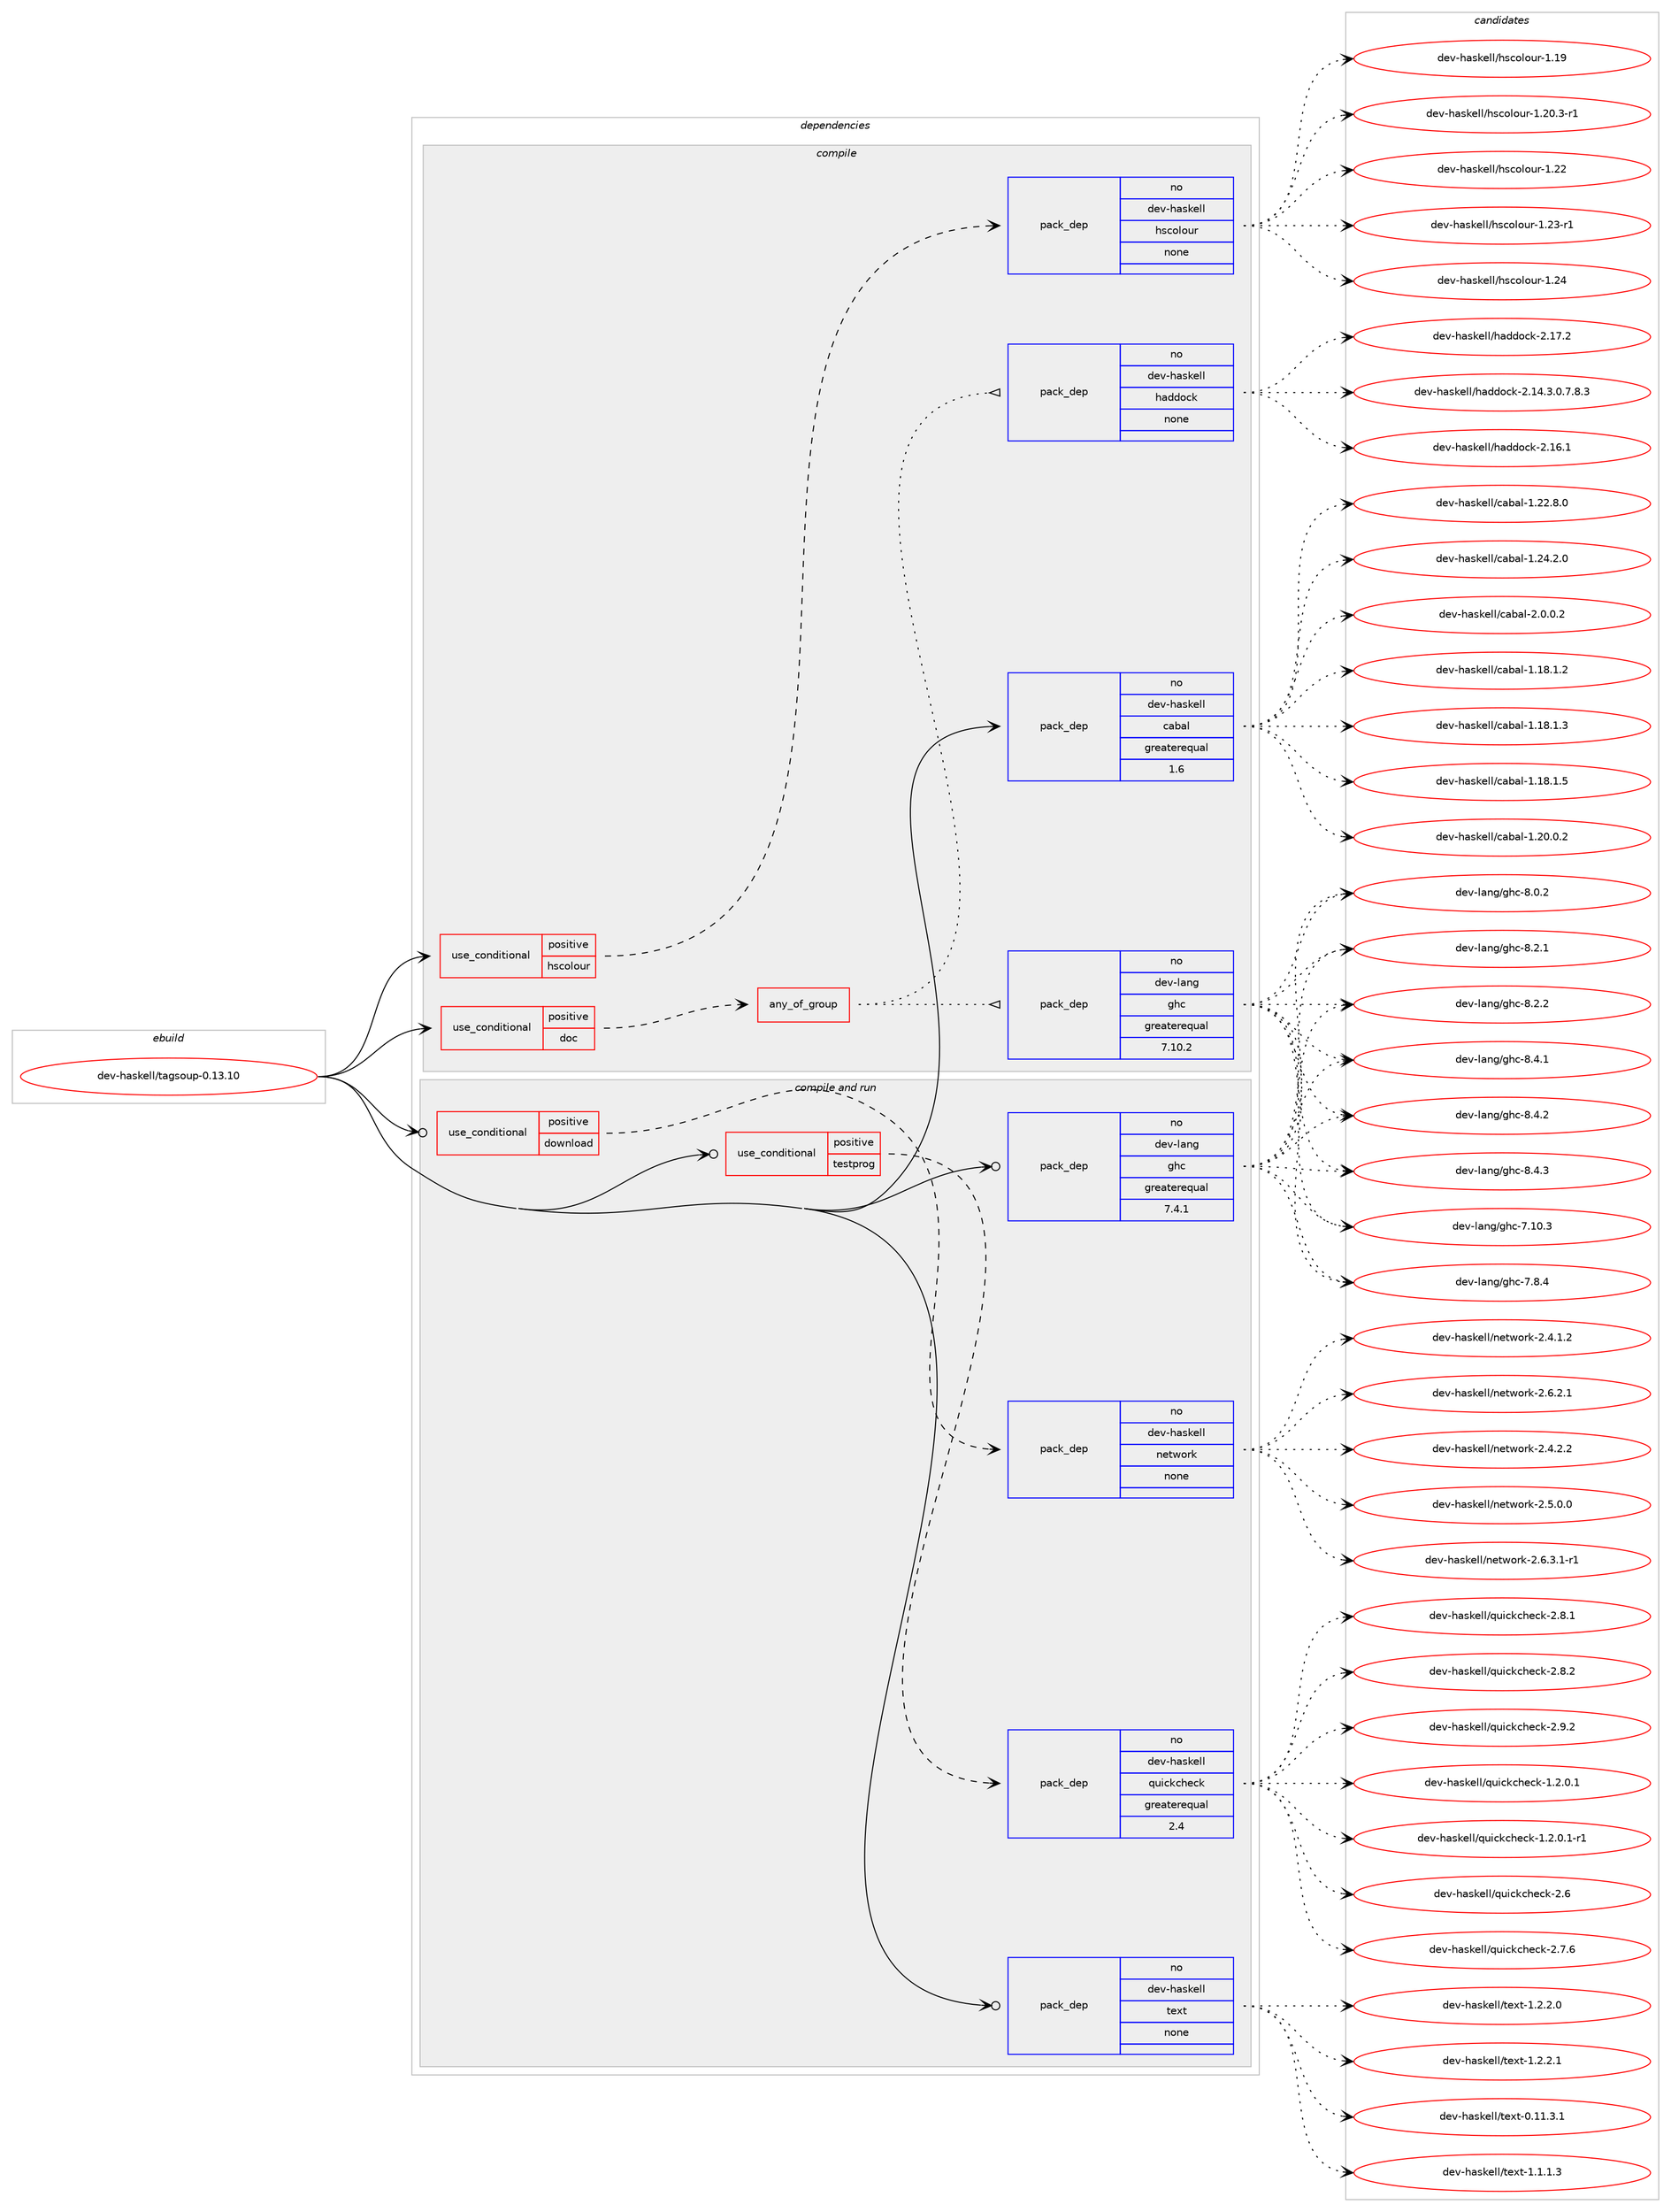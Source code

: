 digraph prolog {

# *************
# Graph options
# *************

newrank=true;
concentrate=true;
compound=true;
graph [rankdir=LR,fontname=Helvetica,fontsize=10,ranksep=1.5];#, ranksep=2.5, nodesep=0.2];
edge  [arrowhead=vee];
node  [fontname=Helvetica,fontsize=10];

# **********
# The ebuild
# **********

subgraph cluster_leftcol {
color=gray;
rank=same;
label=<<i>ebuild</i>>;
id [label="dev-haskell/tagsoup-0.13.10", color=red, width=4, href="../dev-haskell/tagsoup-0.13.10.svg"];
}

# ****************
# The dependencies
# ****************

subgraph cluster_midcol {
color=gray;
label=<<i>dependencies</i>>;
subgraph cluster_compile {
fillcolor="#eeeeee";
style=filled;
label=<<i>compile</i>>;
subgraph cond361584 {
dependency1344968 [label=<<TABLE BORDER="0" CELLBORDER="1" CELLSPACING="0" CELLPADDING="4"><TR><TD ROWSPAN="3" CELLPADDING="10">use_conditional</TD></TR><TR><TD>positive</TD></TR><TR><TD>doc</TD></TR></TABLE>>, shape=none, color=red];
subgraph any21594 {
dependency1344969 [label=<<TABLE BORDER="0" CELLBORDER="1" CELLSPACING="0" CELLPADDING="4"><TR><TD CELLPADDING="10">any_of_group</TD></TR></TABLE>>, shape=none, color=red];subgraph pack961238 {
dependency1344970 [label=<<TABLE BORDER="0" CELLBORDER="1" CELLSPACING="0" CELLPADDING="4" WIDTH="220"><TR><TD ROWSPAN="6" CELLPADDING="30">pack_dep</TD></TR><TR><TD WIDTH="110">no</TD></TR><TR><TD>dev-haskell</TD></TR><TR><TD>haddock</TD></TR><TR><TD>none</TD></TR><TR><TD></TD></TR></TABLE>>, shape=none, color=blue];
}
dependency1344969:e -> dependency1344970:w [weight=20,style="dotted",arrowhead="oinv"];
subgraph pack961239 {
dependency1344971 [label=<<TABLE BORDER="0" CELLBORDER="1" CELLSPACING="0" CELLPADDING="4" WIDTH="220"><TR><TD ROWSPAN="6" CELLPADDING="30">pack_dep</TD></TR><TR><TD WIDTH="110">no</TD></TR><TR><TD>dev-lang</TD></TR><TR><TD>ghc</TD></TR><TR><TD>greaterequal</TD></TR><TR><TD>7.10.2</TD></TR></TABLE>>, shape=none, color=blue];
}
dependency1344969:e -> dependency1344971:w [weight=20,style="dotted",arrowhead="oinv"];
}
dependency1344968:e -> dependency1344969:w [weight=20,style="dashed",arrowhead="vee"];
}
id:e -> dependency1344968:w [weight=20,style="solid",arrowhead="vee"];
subgraph cond361585 {
dependency1344972 [label=<<TABLE BORDER="0" CELLBORDER="1" CELLSPACING="0" CELLPADDING="4"><TR><TD ROWSPAN="3" CELLPADDING="10">use_conditional</TD></TR><TR><TD>positive</TD></TR><TR><TD>hscolour</TD></TR></TABLE>>, shape=none, color=red];
subgraph pack961240 {
dependency1344973 [label=<<TABLE BORDER="0" CELLBORDER="1" CELLSPACING="0" CELLPADDING="4" WIDTH="220"><TR><TD ROWSPAN="6" CELLPADDING="30">pack_dep</TD></TR><TR><TD WIDTH="110">no</TD></TR><TR><TD>dev-haskell</TD></TR><TR><TD>hscolour</TD></TR><TR><TD>none</TD></TR><TR><TD></TD></TR></TABLE>>, shape=none, color=blue];
}
dependency1344972:e -> dependency1344973:w [weight=20,style="dashed",arrowhead="vee"];
}
id:e -> dependency1344972:w [weight=20,style="solid",arrowhead="vee"];
subgraph pack961241 {
dependency1344974 [label=<<TABLE BORDER="0" CELLBORDER="1" CELLSPACING="0" CELLPADDING="4" WIDTH="220"><TR><TD ROWSPAN="6" CELLPADDING="30">pack_dep</TD></TR><TR><TD WIDTH="110">no</TD></TR><TR><TD>dev-haskell</TD></TR><TR><TD>cabal</TD></TR><TR><TD>greaterequal</TD></TR><TR><TD>1.6</TD></TR></TABLE>>, shape=none, color=blue];
}
id:e -> dependency1344974:w [weight=20,style="solid",arrowhead="vee"];
}
subgraph cluster_compileandrun {
fillcolor="#eeeeee";
style=filled;
label=<<i>compile and run</i>>;
subgraph cond361586 {
dependency1344975 [label=<<TABLE BORDER="0" CELLBORDER="1" CELLSPACING="0" CELLPADDING="4"><TR><TD ROWSPAN="3" CELLPADDING="10">use_conditional</TD></TR><TR><TD>positive</TD></TR><TR><TD>download</TD></TR></TABLE>>, shape=none, color=red];
subgraph pack961242 {
dependency1344976 [label=<<TABLE BORDER="0" CELLBORDER="1" CELLSPACING="0" CELLPADDING="4" WIDTH="220"><TR><TD ROWSPAN="6" CELLPADDING="30">pack_dep</TD></TR><TR><TD WIDTH="110">no</TD></TR><TR><TD>dev-haskell</TD></TR><TR><TD>network</TD></TR><TR><TD>none</TD></TR><TR><TD></TD></TR></TABLE>>, shape=none, color=blue];
}
dependency1344975:e -> dependency1344976:w [weight=20,style="dashed",arrowhead="vee"];
}
id:e -> dependency1344975:w [weight=20,style="solid",arrowhead="odotvee"];
subgraph cond361587 {
dependency1344977 [label=<<TABLE BORDER="0" CELLBORDER="1" CELLSPACING="0" CELLPADDING="4"><TR><TD ROWSPAN="3" CELLPADDING="10">use_conditional</TD></TR><TR><TD>positive</TD></TR><TR><TD>testprog</TD></TR></TABLE>>, shape=none, color=red];
subgraph pack961243 {
dependency1344978 [label=<<TABLE BORDER="0" CELLBORDER="1" CELLSPACING="0" CELLPADDING="4" WIDTH="220"><TR><TD ROWSPAN="6" CELLPADDING="30">pack_dep</TD></TR><TR><TD WIDTH="110">no</TD></TR><TR><TD>dev-haskell</TD></TR><TR><TD>quickcheck</TD></TR><TR><TD>greaterequal</TD></TR><TR><TD>2.4</TD></TR></TABLE>>, shape=none, color=blue];
}
dependency1344977:e -> dependency1344978:w [weight=20,style="dashed",arrowhead="vee"];
}
id:e -> dependency1344977:w [weight=20,style="solid",arrowhead="odotvee"];
subgraph pack961244 {
dependency1344979 [label=<<TABLE BORDER="0" CELLBORDER="1" CELLSPACING="0" CELLPADDING="4" WIDTH="220"><TR><TD ROWSPAN="6" CELLPADDING="30">pack_dep</TD></TR><TR><TD WIDTH="110">no</TD></TR><TR><TD>dev-haskell</TD></TR><TR><TD>text</TD></TR><TR><TD>none</TD></TR><TR><TD></TD></TR></TABLE>>, shape=none, color=blue];
}
id:e -> dependency1344979:w [weight=20,style="solid",arrowhead="odotvee"];
subgraph pack961245 {
dependency1344980 [label=<<TABLE BORDER="0" CELLBORDER="1" CELLSPACING="0" CELLPADDING="4" WIDTH="220"><TR><TD ROWSPAN="6" CELLPADDING="30">pack_dep</TD></TR><TR><TD WIDTH="110">no</TD></TR><TR><TD>dev-lang</TD></TR><TR><TD>ghc</TD></TR><TR><TD>greaterequal</TD></TR><TR><TD>7.4.1</TD></TR></TABLE>>, shape=none, color=blue];
}
id:e -> dependency1344980:w [weight=20,style="solid",arrowhead="odotvee"];
}
subgraph cluster_run {
fillcolor="#eeeeee";
style=filled;
label=<<i>run</i>>;
}
}

# **************
# The candidates
# **************

subgraph cluster_choices {
rank=same;
color=gray;
label=<<i>candidates</i>>;

subgraph choice961238 {
color=black;
nodesep=1;
choice1001011184510497115107101108108471049710010011199107455046495246514648465546564651 [label="dev-haskell/haddock-2.14.3.0.7.8.3", color=red, width=4,href="../dev-haskell/haddock-2.14.3.0.7.8.3.svg"];
choice100101118451049711510710110810847104971001001119910745504649544649 [label="dev-haskell/haddock-2.16.1", color=red, width=4,href="../dev-haskell/haddock-2.16.1.svg"];
choice100101118451049711510710110810847104971001001119910745504649554650 [label="dev-haskell/haddock-2.17.2", color=red, width=4,href="../dev-haskell/haddock-2.17.2.svg"];
dependency1344970:e -> choice1001011184510497115107101108108471049710010011199107455046495246514648465546564651:w [style=dotted,weight="100"];
dependency1344970:e -> choice100101118451049711510710110810847104971001001119910745504649544649:w [style=dotted,weight="100"];
dependency1344970:e -> choice100101118451049711510710110810847104971001001119910745504649554650:w [style=dotted,weight="100"];
}
subgraph choice961239 {
color=black;
nodesep=1;
choice1001011184510897110103471031049945554649484651 [label="dev-lang/ghc-7.10.3", color=red, width=4,href="../dev-lang/ghc-7.10.3.svg"];
choice10010111845108971101034710310499455546564652 [label="dev-lang/ghc-7.8.4", color=red, width=4,href="../dev-lang/ghc-7.8.4.svg"];
choice10010111845108971101034710310499455646484650 [label="dev-lang/ghc-8.0.2", color=red, width=4,href="../dev-lang/ghc-8.0.2.svg"];
choice10010111845108971101034710310499455646504649 [label="dev-lang/ghc-8.2.1", color=red, width=4,href="../dev-lang/ghc-8.2.1.svg"];
choice10010111845108971101034710310499455646504650 [label="dev-lang/ghc-8.2.2", color=red, width=4,href="../dev-lang/ghc-8.2.2.svg"];
choice10010111845108971101034710310499455646524649 [label="dev-lang/ghc-8.4.1", color=red, width=4,href="../dev-lang/ghc-8.4.1.svg"];
choice10010111845108971101034710310499455646524650 [label="dev-lang/ghc-8.4.2", color=red, width=4,href="../dev-lang/ghc-8.4.2.svg"];
choice10010111845108971101034710310499455646524651 [label="dev-lang/ghc-8.4.3", color=red, width=4,href="../dev-lang/ghc-8.4.3.svg"];
dependency1344971:e -> choice1001011184510897110103471031049945554649484651:w [style=dotted,weight="100"];
dependency1344971:e -> choice10010111845108971101034710310499455546564652:w [style=dotted,weight="100"];
dependency1344971:e -> choice10010111845108971101034710310499455646484650:w [style=dotted,weight="100"];
dependency1344971:e -> choice10010111845108971101034710310499455646504649:w [style=dotted,weight="100"];
dependency1344971:e -> choice10010111845108971101034710310499455646504650:w [style=dotted,weight="100"];
dependency1344971:e -> choice10010111845108971101034710310499455646524649:w [style=dotted,weight="100"];
dependency1344971:e -> choice10010111845108971101034710310499455646524650:w [style=dotted,weight="100"];
dependency1344971:e -> choice10010111845108971101034710310499455646524651:w [style=dotted,weight="100"];
}
subgraph choice961240 {
color=black;
nodesep=1;
choice100101118451049711510710110810847104115991111081111171144549464957 [label="dev-haskell/hscolour-1.19", color=red, width=4,href="../dev-haskell/hscolour-1.19.svg"];
choice10010111845104971151071011081084710411599111108111117114454946504846514511449 [label="dev-haskell/hscolour-1.20.3-r1", color=red, width=4,href="../dev-haskell/hscolour-1.20.3-r1.svg"];
choice100101118451049711510710110810847104115991111081111171144549465050 [label="dev-haskell/hscolour-1.22", color=red, width=4,href="../dev-haskell/hscolour-1.22.svg"];
choice1001011184510497115107101108108471041159911110811111711445494650514511449 [label="dev-haskell/hscolour-1.23-r1", color=red, width=4,href="../dev-haskell/hscolour-1.23-r1.svg"];
choice100101118451049711510710110810847104115991111081111171144549465052 [label="dev-haskell/hscolour-1.24", color=red, width=4,href="../dev-haskell/hscolour-1.24.svg"];
dependency1344973:e -> choice100101118451049711510710110810847104115991111081111171144549464957:w [style=dotted,weight="100"];
dependency1344973:e -> choice10010111845104971151071011081084710411599111108111117114454946504846514511449:w [style=dotted,weight="100"];
dependency1344973:e -> choice100101118451049711510710110810847104115991111081111171144549465050:w [style=dotted,weight="100"];
dependency1344973:e -> choice1001011184510497115107101108108471041159911110811111711445494650514511449:w [style=dotted,weight="100"];
dependency1344973:e -> choice100101118451049711510710110810847104115991111081111171144549465052:w [style=dotted,weight="100"];
}
subgraph choice961241 {
color=black;
nodesep=1;
choice10010111845104971151071011081084799979897108454946495646494650 [label="dev-haskell/cabal-1.18.1.2", color=red, width=4,href="../dev-haskell/cabal-1.18.1.2.svg"];
choice10010111845104971151071011081084799979897108454946495646494651 [label="dev-haskell/cabal-1.18.1.3", color=red, width=4,href="../dev-haskell/cabal-1.18.1.3.svg"];
choice10010111845104971151071011081084799979897108454946495646494653 [label="dev-haskell/cabal-1.18.1.5", color=red, width=4,href="../dev-haskell/cabal-1.18.1.5.svg"];
choice10010111845104971151071011081084799979897108454946504846484650 [label="dev-haskell/cabal-1.20.0.2", color=red, width=4,href="../dev-haskell/cabal-1.20.0.2.svg"];
choice10010111845104971151071011081084799979897108454946505046564648 [label="dev-haskell/cabal-1.22.8.0", color=red, width=4,href="../dev-haskell/cabal-1.22.8.0.svg"];
choice10010111845104971151071011081084799979897108454946505246504648 [label="dev-haskell/cabal-1.24.2.0", color=red, width=4,href="../dev-haskell/cabal-1.24.2.0.svg"];
choice100101118451049711510710110810847999798971084550464846484650 [label="dev-haskell/cabal-2.0.0.2", color=red, width=4,href="../dev-haskell/cabal-2.0.0.2.svg"];
dependency1344974:e -> choice10010111845104971151071011081084799979897108454946495646494650:w [style=dotted,weight="100"];
dependency1344974:e -> choice10010111845104971151071011081084799979897108454946495646494651:w [style=dotted,weight="100"];
dependency1344974:e -> choice10010111845104971151071011081084799979897108454946495646494653:w [style=dotted,weight="100"];
dependency1344974:e -> choice10010111845104971151071011081084799979897108454946504846484650:w [style=dotted,weight="100"];
dependency1344974:e -> choice10010111845104971151071011081084799979897108454946505046564648:w [style=dotted,weight="100"];
dependency1344974:e -> choice10010111845104971151071011081084799979897108454946505246504648:w [style=dotted,weight="100"];
dependency1344974:e -> choice100101118451049711510710110810847999798971084550464846484650:w [style=dotted,weight="100"];
}
subgraph choice961242 {
color=black;
nodesep=1;
choice1001011184510497115107101108108471101011161191111141074550465246494650 [label="dev-haskell/network-2.4.1.2", color=red, width=4,href="../dev-haskell/network-2.4.1.2.svg"];
choice1001011184510497115107101108108471101011161191111141074550465246504650 [label="dev-haskell/network-2.4.2.2", color=red, width=4,href="../dev-haskell/network-2.4.2.2.svg"];
choice1001011184510497115107101108108471101011161191111141074550465346484648 [label="dev-haskell/network-2.5.0.0", color=red, width=4,href="../dev-haskell/network-2.5.0.0.svg"];
choice1001011184510497115107101108108471101011161191111141074550465446504649 [label="dev-haskell/network-2.6.2.1", color=red, width=4,href="../dev-haskell/network-2.6.2.1.svg"];
choice10010111845104971151071011081084711010111611911111410745504654465146494511449 [label="dev-haskell/network-2.6.3.1-r1", color=red, width=4,href="../dev-haskell/network-2.6.3.1-r1.svg"];
dependency1344976:e -> choice1001011184510497115107101108108471101011161191111141074550465246494650:w [style=dotted,weight="100"];
dependency1344976:e -> choice1001011184510497115107101108108471101011161191111141074550465246504650:w [style=dotted,weight="100"];
dependency1344976:e -> choice1001011184510497115107101108108471101011161191111141074550465346484648:w [style=dotted,weight="100"];
dependency1344976:e -> choice1001011184510497115107101108108471101011161191111141074550465446504649:w [style=dotted,weight="100"];
dependency1344976:e -> choice10010111845104971151071011081084711010111611911111410745504654465146494511449:w [style=dotted,weight="100"];
}
subgraph choice961243 {
color=black;
nodesep=1;
choice1001011184510497115107101108108471131171059910799104101991074549465046484649 [label="dev-haskell/quickcheck-1.2.0.1", color=red, width=4,href="../dev-haskell/quickcheck-1.2.0.1.svg"];
choice10010111845104971151071011081084711311710599107991041019910745494650464846494511449 [label="dev-haskell/quickcheck-1.2.0.1-r1", color=red, width=4,href="../dev-haskell/quickcheck-1.2.0.1-r1.svg"];
choice10010111845104971151071011081084711311710599107991041019910745504654 [label="dev-haskell/quickcheck-2.6", color=red, width=4,href="../dev-haskell/quickcheck-2.6.svg"];
choice100101118451049711510710110810847113117105991079910410199107455046554654 [label="dev-haskell/quickcheck-2.7.6", color=red, width=4,href="../dev-haskell/quickcheck-2.7.6.svg"];
choice100101118451049711510710110810847113117105991079910410199107455046564649 [label="dev-haskell/quickcheck-2.8.1", color=red, width=4,href="../dev-haskell/quickcheck-2.8.1.svg"];
choice100101118451049711510710110810847113117105991079910410199107455046564650 [label="dev-haskell/quickcheck-2.8.2", color=red, width=4,href="../dev-haskell/quickcheck-2.8.2.svg"];
choice100101118451049711510710110810847113117105991079910410199107455046574650 [label="dev-haskell/quickcheck-2.9.2", color=red, width=4,href="../dev-haskell/quickcheck-2.9.2.svg"];
dependency1344978:e -> choice1001011184510497115107101108108471131171059910799104101991074549465046484649:w [style=dotted,weight="100"];
dependency1344978:e -> choice10010111845104971151071011081084711311710599107991041019910745494650464846494511449:w [style=dotted,weight="100"];
dependency1344978:e -> choice10010111845104971151071011081084711311710599107991041019910745504654:w [style=dotted,weight="100"];
dependency1344978:e -> choice100101118451049711510710110810847113117105991079910410199107455046554654:w [style=dotted,weight="100"];
dependency1344978:e -> choice100101118451049711510710110810847113117105991079910410199107455046564649:w [style=dotted,weight="100"];
dependency1344978:e -> choice100101118451049711510710110810847113117105991079910410199107455046564650:w [style=dotted,weight="100"];
dependency1344978:e -> choice100101118451049711510710110810847113117105991079910410199107455046574650:w [style=dotted,weight="100"];
}
subgraph choice961244 {
color=black;
nodesep=1;
choice100101118451049711510710110810847116101120116454846494946514649 [label="dev-haskell/text-0.11.3.1", color=red, width=4,href="../dev-haskell/text-0.11.3.1.svg"];
choice1001011184510497115107101108108471161011201164549464946494651 [label="dev-haskell/text-1.1.1.3", color=red, width=4,href="../dev-haskell/text-1.1.1.3.svg"];
choice1001011184510497115107101108108471161011201164549465046504648 [label="dev-haskell/text-1.2.2.0", color=red, width=4,href="../dev-haskell/text-1.2.2.0.svg"];
choice1001011184510497115107101108108471161011201164549465046504649 [label="dev-haskell/text-1.2.2.1", color=red, width=4,href="../dev-haskell/text-1.2.2.1.svg"];
dependency1344979:e -> choice100101118451049711510710110810847116101120116454846494946514649:w [style=dotted,weight="100"];
dependency1344979:e -> choice1001011184510497115107101108108471161011201164549464946494651:w [style=dotted,weight="100"];
dependency1344979:e -> choice1001011184510497115107101108108471161011201164549465046504648:w [style=dotted,weight="100"];
dependency1344979:e -> choice1001011184510497115107101108108471161011201164549465046504649:w [style=dotted,weight="100"];
}
subgraph choice961245 {
color=black;
nodesep=1;
choice1001011184510897110103471031049945554649484651 [label="dev-lang/ghc-7.10.3", color=red, width=4,href="../dev-lang/ghc-7.10.3.svg"];
choice10010111845108971101034710310499455546564652 [label="dev-lang/ghc-7.8.4", color=red, width=4,href="../dev-lang/ghc-7.8.4.svg"];
choice10010111845108971101034710310499455646484650 [label="dev-lang/ghc-8.0.2", color=red, width=4,href="../dev-lang/ghc-8.0.2.svg"];
choice10010111845108971101034710310499455646504649 [label="dev-lang/ghc-8.2.1", color=red, width=4,href="../dev-lang/ghc-8.2.1.svg"];
choice10010111845108971101034710310499455646504650 [label="dev-lang/ghc-8.2.2", color=red, width=4,href="../dev-lang/ghc-8.2.2.svg"];
choice10010111845108971101034710310499455646524649 [label="dev-lang/ghc-8.4.1", color=red, width=4,href="../dev-lang/ghc-8.4.1.svg"];
choice10010111845108971101034710310499455646524650 [label="dev-lang/ghc-8.4.2", color=red, width=4,href="../dev-lang/ghc-8.4.2.svg"];
choice10010111845108971101034710310499455646524651 [label="dev-lang/ghc-8.4.3", color=red, width=4,href="../dev-lang/ghc-8.4.3.svg"];
dependency1344980:e -> choice1001011184510897110103471031049945554649484651:w [style=dotted,weight="100"];
dependency1344980:e -> choice10010111845108971101034710310499455546564652:w [style=dotted,weight="100"];
dependency1344980:e -> choice10010111845108971101034710310499455646484650:w [style=dotted,weight="100"];
dependency1344980:e -> choice10010111845108971101034710310499455646504649:w [style=dotted,weight="100"];
dependency1344980:e -> choice10010111845108971101034710310499455646504650:w [style=dotted,weight="100"];
dependency1344980:e -> choice10010111845108971101034710310499455646524649:w [style=dotted,weight="100"];
dependency1344980:e -> choice10010111845108971101034710310499455646524650:w [style=dotted,weight="100"];
dependency1344980:e -> choice10010111845108971101034710310499455646524651:w [style=dotted,weight="100"];
}
}

}

